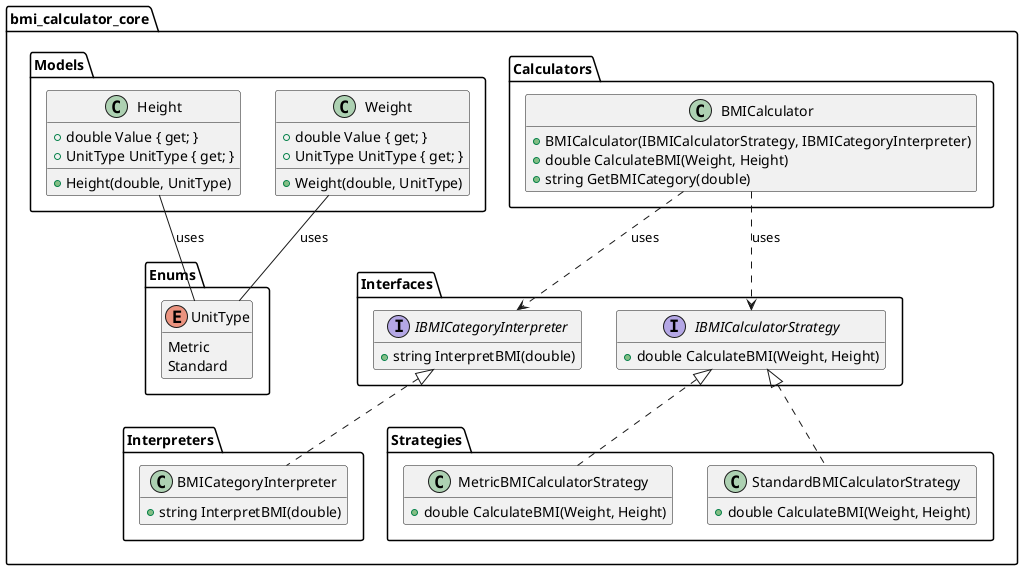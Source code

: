 @startuml
hide empty members

namespace bmi_calculator_core {

    namespace Calculators {
        class BMICalculator {
            + BMICalculator(IBMICalculatorStrategy, IBMICategoryInterpreter)
            + double CalculateBMI(Weight, Height)
            + string GetBMICategory(double)
        }
    }

    namespace Enums {
        enum UnitType {
            Metric
            Standard
        }
    }

    namespace Interfaces {
        interface IBMICalculatorStrategy {
            + double CalculateBMI(Weight, Height)
        }
        interface IBMICategoryInterpreter {
            + string InterpretBMI(double)
        }
    }

    namespace Interpreters {
        class BMICategoryInterpreter {
            + string InterpretBMI(double)
        }
    }

    namespace Models {
        class Height {
            + double Value { get; }
            + UnitType UnitType { get; }
            + Height(double, UnitType)
        }
        class Weight {
            + double Value { get; }
            + UnitType UnitType { get; }
            + Weight(double, UnitType)
        }
    }

    namespace Strategies {
        class MetricBMICalculatorStrategy {
            + double CalculateBMI(Weight, Height)
        }
        class StandardBMICalculatorStrategy {
            + double CalculateBMI(Weight, Height)
        }
    }
}

BMICalculator ..> IBMICalculatorStrategy : uses
BMICalculator ..> IBMICategoryInterpreter : uses
MetricBMICalculatorStrategy .up.|> IBMICalculatorStrategy
StandardBMICalculatorStrategy .up.|> IBMICalculatorStrategy
BMICategoryInterpreter .up.|> IBMICategoryInterpreter
Weight -- UnitType : uses
Height -- UnitType : uses

@enduml
